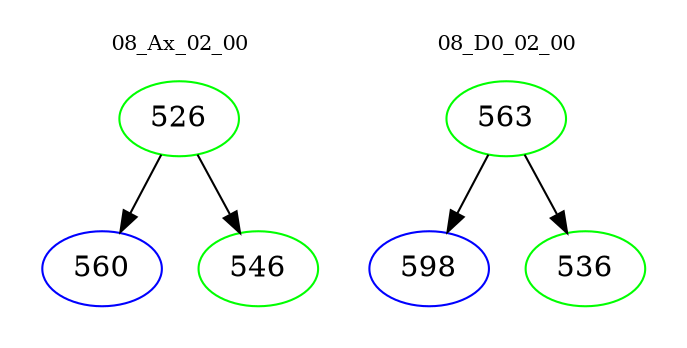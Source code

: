 digraph{
subgraph cluster_0 {
color = white
label = "08_Ax_02_00";
fontsize=10;
T0_526 [label="526", color="green"]
T0_526 -> T0_560 [color="black"]
T0_560 [label="560", color="blue"]
T0_526 -> T0_546 [color="black"]
T0_546 [label="546", color="green"]
}
subgraph cluster_1 {
color = white
label = "08_D0_02_00";
fontsize=10;
T1_563 [label="563", color="green"]
T1_563 -> T1_598 [color="black"]
T1_598 [label="598", color="blue"]
T1_563 -> T1_536 [color="black"]
T1_536 [label="536", color="green"]
}
}
